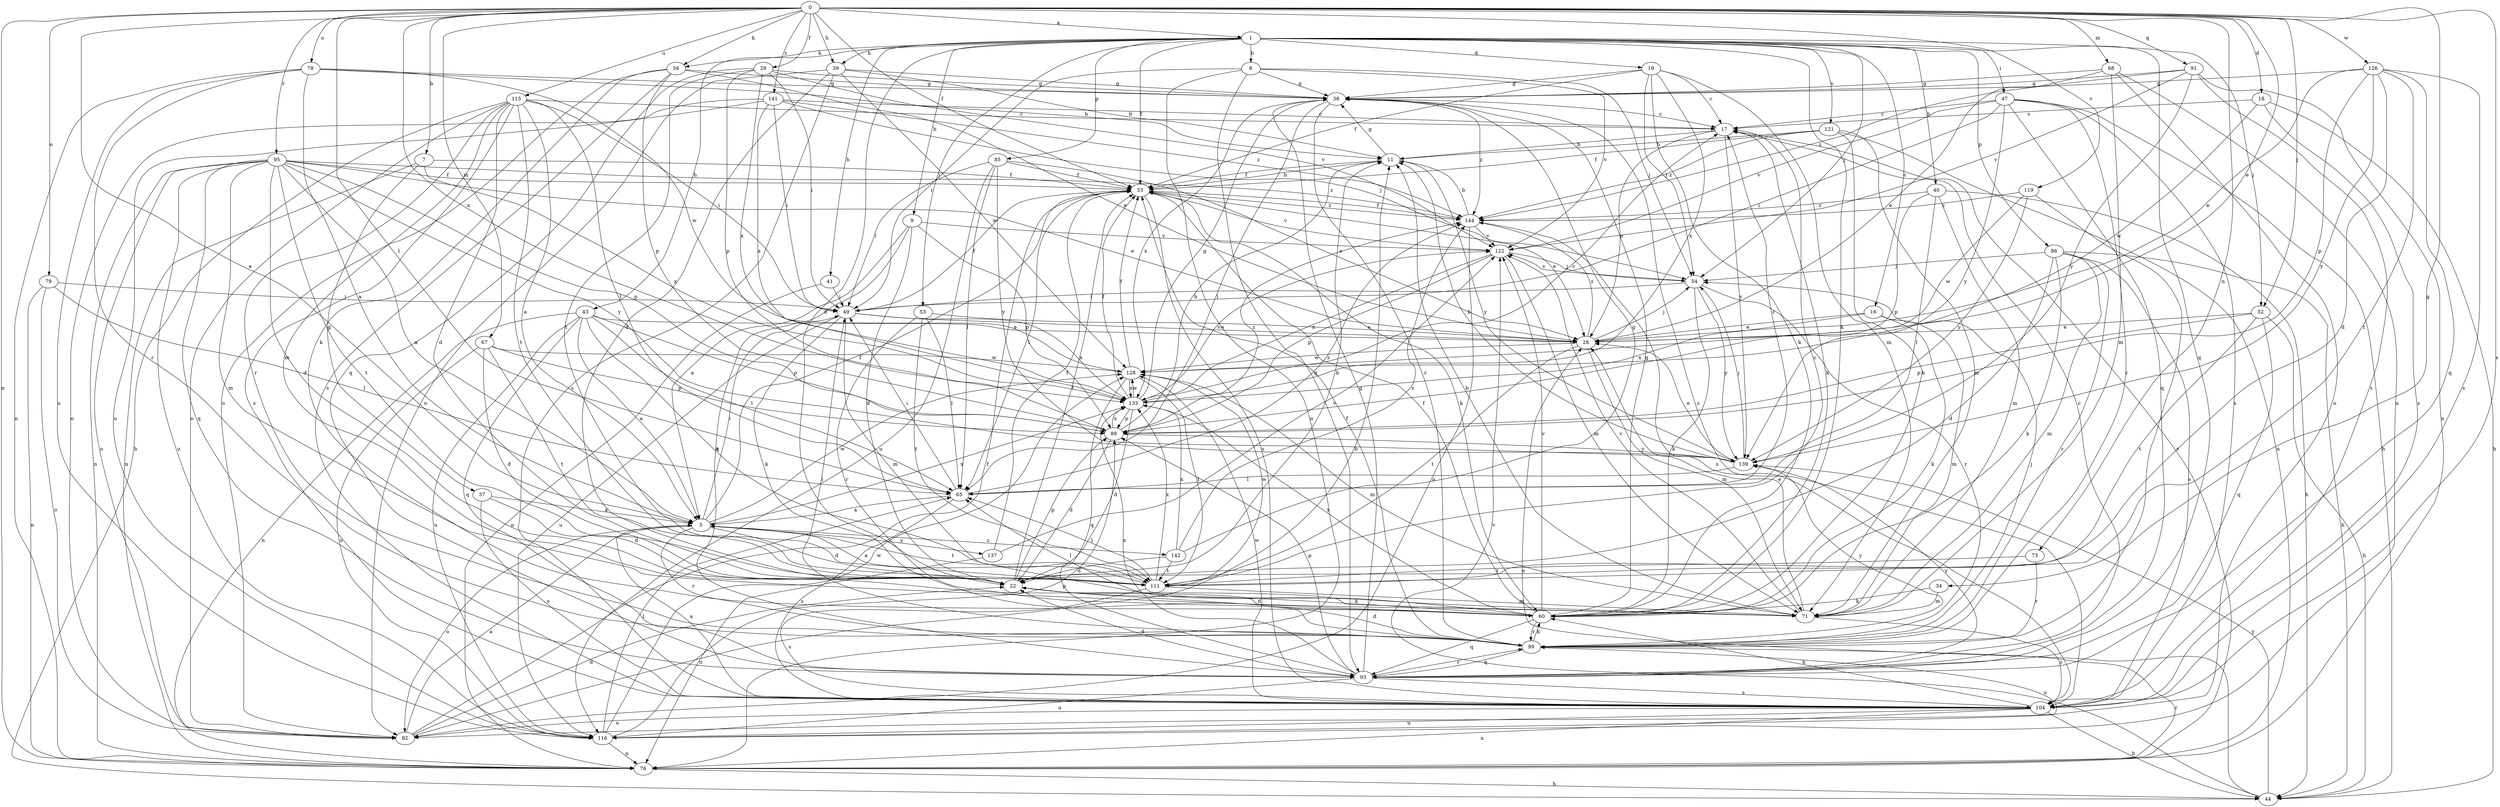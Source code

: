 strict digraph  {
0;
1;
5;
7;
8;
9;
11;
16;
17;
18;
19;
22;
28;
29;
33;
34;
37;
38;
39;
40;
41;
43;
44;
47;
49;
52;
53;
54;
56;
60;
65;
67;
68;
71;
73;
76;
78;
79;
82;
85;
86;
88;
91;
93;
95;
99;
104;
111;
115;
116;
119;
121;
122;
126;
128;
133;
137;
139;
141;
142;
144;
0 -> 1  [label=a];
0 -> 5  [label=a];
0 -> 7  [label=b];
0 -> 18  [label=d];
0 -> 28  [label=e];
0 -> 29  [label=f];
0 -> 33  [label=f];
0 -> 34  [label=g];
0 -> 39  [label=h];
0 -> 52  [label=j];
0 -> 56  [label=k];
0 -> 65  [label=l];
0 -> 67  [label=m];
0 -> 68  [label=m];
0 -> 73  [label=n];
0 -> 76  [label=n];
0 -> 78  [label=o];
0 -> 79  [label=o];
0 -> 91  [label=q];
0 -> 95  [label=r];
0 -> 104  [label=s];
0 -> 115  [label=u];
0 -> 119  [label=v];
0 -> 126  [label=w];
0 -> 133  [label=x];
0 -> 141  [label=z];
1 -> 8  [label=b];
1 -> 9  [label=b];
1 -> 16  [label=c];
1 -> 19  [label=d];
1 -> 22  [label=d];
1 -> 33  [label=f];
1 -> 39  [label=h];
1 -> 40  [label=h];
1 -> 41  [label=h];
1 -> 43  [label=h];
1 -> 47  [label=i];
1 -> 52  [label=j];
1 -> 53  [label=j];
1 -> 54  [label=j];
1 -> 56  [label=k];
1 -> 60  [label=k];
1 -> 85  [label=p];
1 -> 86  [label=p];
1 -> 93  [label=q];
1 -> 121  [label=v];
5 -> 22  [label=d];
5 -> 33  [label=f];
5 -> 49  [label=i];
5 -> 82  [label=o];
5 -> 99  [label=r];
5 -> 111  [label=t];
5 -> 128  [label=w];
5 -> 133  [label=x];
5 -> 137  [label=y];
5 -> 142  [label=z];
7 -> 33  [label=f];
7 -> 37  [label=g];
7 -> 76  [label=n];
7 -> 133  [label=x];
8 -> 38  [label=g];
8 -> 49  [label=i];
8 -> 54  [label=j];
8 -> 76  [label=n];
8 -> 93  [label=q];
8 -> 122  [label=v];
9 -> 5  [label=a];
9 -> 22  [label=d];
9 -> 88  [label=p];
9 -> 93  [label=q];
9 -> 122  [label=v];
11 -> 33  [label=f];
11 -> 38  [label=g];
11 -> 139  [label=y];
16 -> 28  [label=e];
16 -> 60  [label=k];
16 -> 71  [label=m];
16 -> 133  [label=x];
17 -> 11  [label=b];
17 -> 28  [label=e];
17 -> 60  [label=k];
17 -> 139  [label=y];
18 -> 17  [label=c];
18 -> 44  [label=h];
18 -> 104  [label=s];
18 -> 128  [label=w];
19 -> 17  [label=c];
19 -> 33  [label=f];
19 -> 38  [label=g];
19 -> 54  [label=j];
19 -> 60  [label=k];
19 -> 71  [label=m];
19 -> 133  [label=x];
22 -> 11  [label=b];
22 -> 33  [label=f];
22 -> 60  [label=k];
22 -> 88  [label=p];
28 -> 54  [label=j];
28 -> 71  [label=m];
28 -> 111  [label=t];
28 -> 128  [label=w];
28 -> 144  [label=z];
29 -> 38  [label=g];
29 -> 49  [label=i];
29 -> 88  [label=p];
29 -> 93  [label=q];
29 -> 111  [label=t];
29 -> 122  [label=v];
29 -> 133  [label=x];
33 -> 11  [label=b];
33 -> 28  [label=e];
33 -> 60  [label=k];
33 -> 65  [label=l];
33 -> 104  [label=s];
33 -> 122  [label=v];
33 -> 144  [label=z];
34 -> 60  [label=k];
34 -> 71  [label=m];
37 -> 5  [label=a];
37 -> 22  [label=d];
37 -> 104  [label=s];
38 -> 17  [label=c];
38 -> 65  [label=l];
38 -> 99  [label=r];
38 -> 104  [label=s];
38 -> 133  [label=x];
38 -> 144  [label=z];
39 -> 11  [label=b];
39 -> 22  [label=d];
39 -> 38  [label=g];
39 -> 82  [label=o];
39 -> 104  [label=s];
39 -> 128  [label=w];
40 -> 44  [label=h];
40 -> 65  [label=l];
40 -> 71  [label=m];
40 -> 88  [label=p];
40 -> 144  [label=z];
41 -> 49  [label=i];
41 -> 76  [label=n];
43 -> 5  [label=a];
43 -> 28  [label=e];
43 -> 65  [label=l];
43 -> 76  [label=n];
43 -> 88  [label=p];
43 -> 93  [label=q];
43 -> 111  [label=t];
43 -> 116  [label=u];
44 -> 28  [label=e];
44 -> 122  [label=v];
44 -> 139  [label=y];
47 -> 17  [label=c];
47 -> 44  [label=h];
47 -> 49  [label=i];
47 -> 93  [label=q];
47 -> 99  [label=r];
47 -> 104  [label=s];
47 -> 122  [label=v];
47 -> 139  [label=y];
49 -> 28  [label=e];
49 -> 33  [label=f];
49 -> 60  [label=k];
49 -> 71  [label=m];
49 -> 116  [label=u];
49 -> 133  [label=x];
52 -> 28  [label=e];
52 -> 44  [label=h];
52 -> 88  [label=p];
52 -> 93  [label=q];
52 -> 111  [label=t];
53 -> 28  [label=e];
53 -> 65  [label=l];
53 -> 99  [label=r];
53 -> 111  [label=t];
54 -> 49  [label=i];
54 -> 60  [label=k];
54 -> 99  [label=r];
54 -> 122  [label=v];
54 -> 139  [label=y];
56 -> 28  [label=e];
56 -> 38  [label=g];
56 -> 60  [label=k];
56 -> 82  [label=o];
56 -> 88  [label=p];
56 -> 104  [label=s];
60 -> 22  [label=d];
60 -> 33  [label=f];
60 -> 38  [label=g];
60 -> 65  [label=l];
60 -> 93  [label=q];
60 -> 99  [label=r];
60 -> 122  [label=v];
60 -> 133  [label=x];
65 -> 5  [label=a];
65 -> 17  [label=c];
65 -> 49  [label=i];
65 -> 104  [label=s];
65 -> 144  [label=z];
67 -> 22  [label=d];
67 -> 88  [label=p];
67 -> 111  [label=t];
67 -> 116  [label=u];
67 -> 128  [label=w];
68 -> 28  [label=e];
68 -> 38  [label=g];
68 -> 71  [label=m];
68 -> 82  [label=o];
68 -> 116  [label=u];
71 -> 11  [label=b];
71 -> 28  [label=e];
71 -> 104  [label=s];
71 -> 122  [label=v];
73 -> 99  [label=r];
73 -> 111  [label=t];
76 -> 17  [label=c];
76 -> 44  [label=h];
76 -> 99  [label=r];
78 -> 5  [label=a];
78 -> 11  [label=b];
78 -> 38  [label=g];
78 -> 76  [label=n];
78 -> 99  [label=r];
78 -> 116  [label=u];
78 -> 128  [label=w];
79 -> 49  [label=i];
79 -> 65  [label=l];
79 -> 76  [label=n];
79 -> 82  [label=o];
82 -> 5  [label=a];
82 -> 11  [label=b];
82 -> 22  [label=d];
82 -> 33  [label=f];
85 -> 28  [label=e];
85 -> 33  [label=f];
85 -> 49  [label=i];
85 -> 65  [label=l];
85 -> 116  [label=u];
85 -> 139  [label=y];
86 -> 22  [label=d];
86 -> 44  [label=h];
86 -> 54  [label=j];
86 -> 60  [label=k];
86 -> 71  [label=m];
86 -> 99  [label=r];
86 -> 104  [label=s];
88 -> 11  [label=b];
88 -> 22  [label=d];
88 -> 133  [label=x];
88 -> 139  [label=y];
88 -> 144  [label=z];
91 -> 38  [label=g];
91 -> 76  [label=n];
91 -> 104  [label=s];
91 -> 122  [label=v];
91 -> 139  [label=y];
91 -> 144  [label=z];
93 -> 17  [label=c];
93 -> 22  [label=d];
93 -> 38  [label=g];
93 -> 88  [label=p];
93 -> 99  [label=r];
93 -> 104  [label=s];
93 -> 116  [label=u];
93 -> 133  [label=x];
93 -> 139  [label=y];
95 -> 5  [label=a];
95 -> 22  [label=d];
95 -> 28  [label=e];
95 -> 33  [label=f];
95 -> 71  [label=m];
95 -> 76  [label=n];
95 -> 82  [label=o];
95 -> 88  [label=p];
95 -> 93  [label=q];
95 -> 111  [label=t];
95 -> 116  [label=u];
95 -> 139  [label=y];
95 -> 144  [label=z];
99 -> 22  [label=d];
99 -> 33  [label=f];
99 -> 49  [label=i];
99 -> 54  [label=j];
99 -> 60  [label=k];
99 -> 93  [label=q];
99 -> 116  [label=u];
99 -> 139  [label=y];
104 -> 5  [label=a];
104 -> 44  [label=h];
104 -> 60  [label=k];
104 -> 76  [label=n];
104 -> 82  [label=o];
104 -> 116  [label=u];
104 -> 128  [label=w];
111 -> 5  [label=a];
111 -> 17  [label=c];
111 -> 65  [label=l];
111 -> 71  [label=m];
111 -> 104  [label=s];
111 -> 128  [label=w];
111 -> 133  [label=x];
115 -> 5  [label=a];
115 -> 17  [label=c];
115 -> 22  [label=d];
115 -> 44  [label=h];
115 -> 49  [label=i];
115 -> 65  [label=l];
115 -> 71  [label=m];
115 -> 82  [label=o];
115 -> 99  [label=r];
115 -> 104  [label=s];
115 -> 111  [label=t];
116 -> 65  [label=l];
116 -> 76  [label=n];
116 -> 88  [label=p];
116 -> 128  [label=w];
119 -> 99  [label=r];
119 -> 128  [label=w];
119 -> 139  [label=y];
119 -> 144  [label=z];
121 -> 11  [label=b];
121 -> 33  [label=f];
121 -> 60  [label=k];
121 -> 71  [label=m];
121 -> 76  [label=n];
121 -> 144  [label=z];
122 -> 54  [label=j];
122 -> 71  [label=m];
122 -> 88  [label=p];
122 -> 133  [label=x];
126 -> 22  [label=d];
126 -> 28  [label=e];
126 -> 38  [label=g];
126 -> 88  [label=p];
126 -> 93  [label=q];
126 -> 104  [label=s];
126 -> 111  [label=t];
126 -> 139  [label=y];
128 -> 33  [label=f];
128 -> 71  [label=m];
128 -> 93  [label=q];
128 -> 111  [label=t];
128 -> 133  [label=x];
133 -> 17  [label=c];
133 -> 22  [label=d];
133 -> 33  [label=f];
133 -> 38  [label=g];
133 -> 88  [label=p];
133 -> 122  [label=v];
133 -> 128  [label=w];
137 -> 33  [label=f];
137 -> 76  [label=n];
137 -> 122  [label=v];
139 -> 11  [label=b];
139 -> 28  [label=e];
139 -> 54  [label=j];
139 -> 65  [label=l];
141 -> 17  [label=c];
141 -> 49  [label=i];
141 -> 54  [label=j];
141 -> 82  [label=o];
141 -> 116  [label=u];
141 -> 133  [label=x];
141 -> 144  [label=z];
142 -> 22  [label=d];
142 -> 38  [label=g];
142 -> 111  [label=t];
142 -> 133  [label=x];
142 -> 144  [label=z];
144 -> 11  [label=b];
144 -> 33  [label=f];
144 -> 82  [label=o];
144 -> 104  [label=s];
144 -> 122  [label=v];
}
